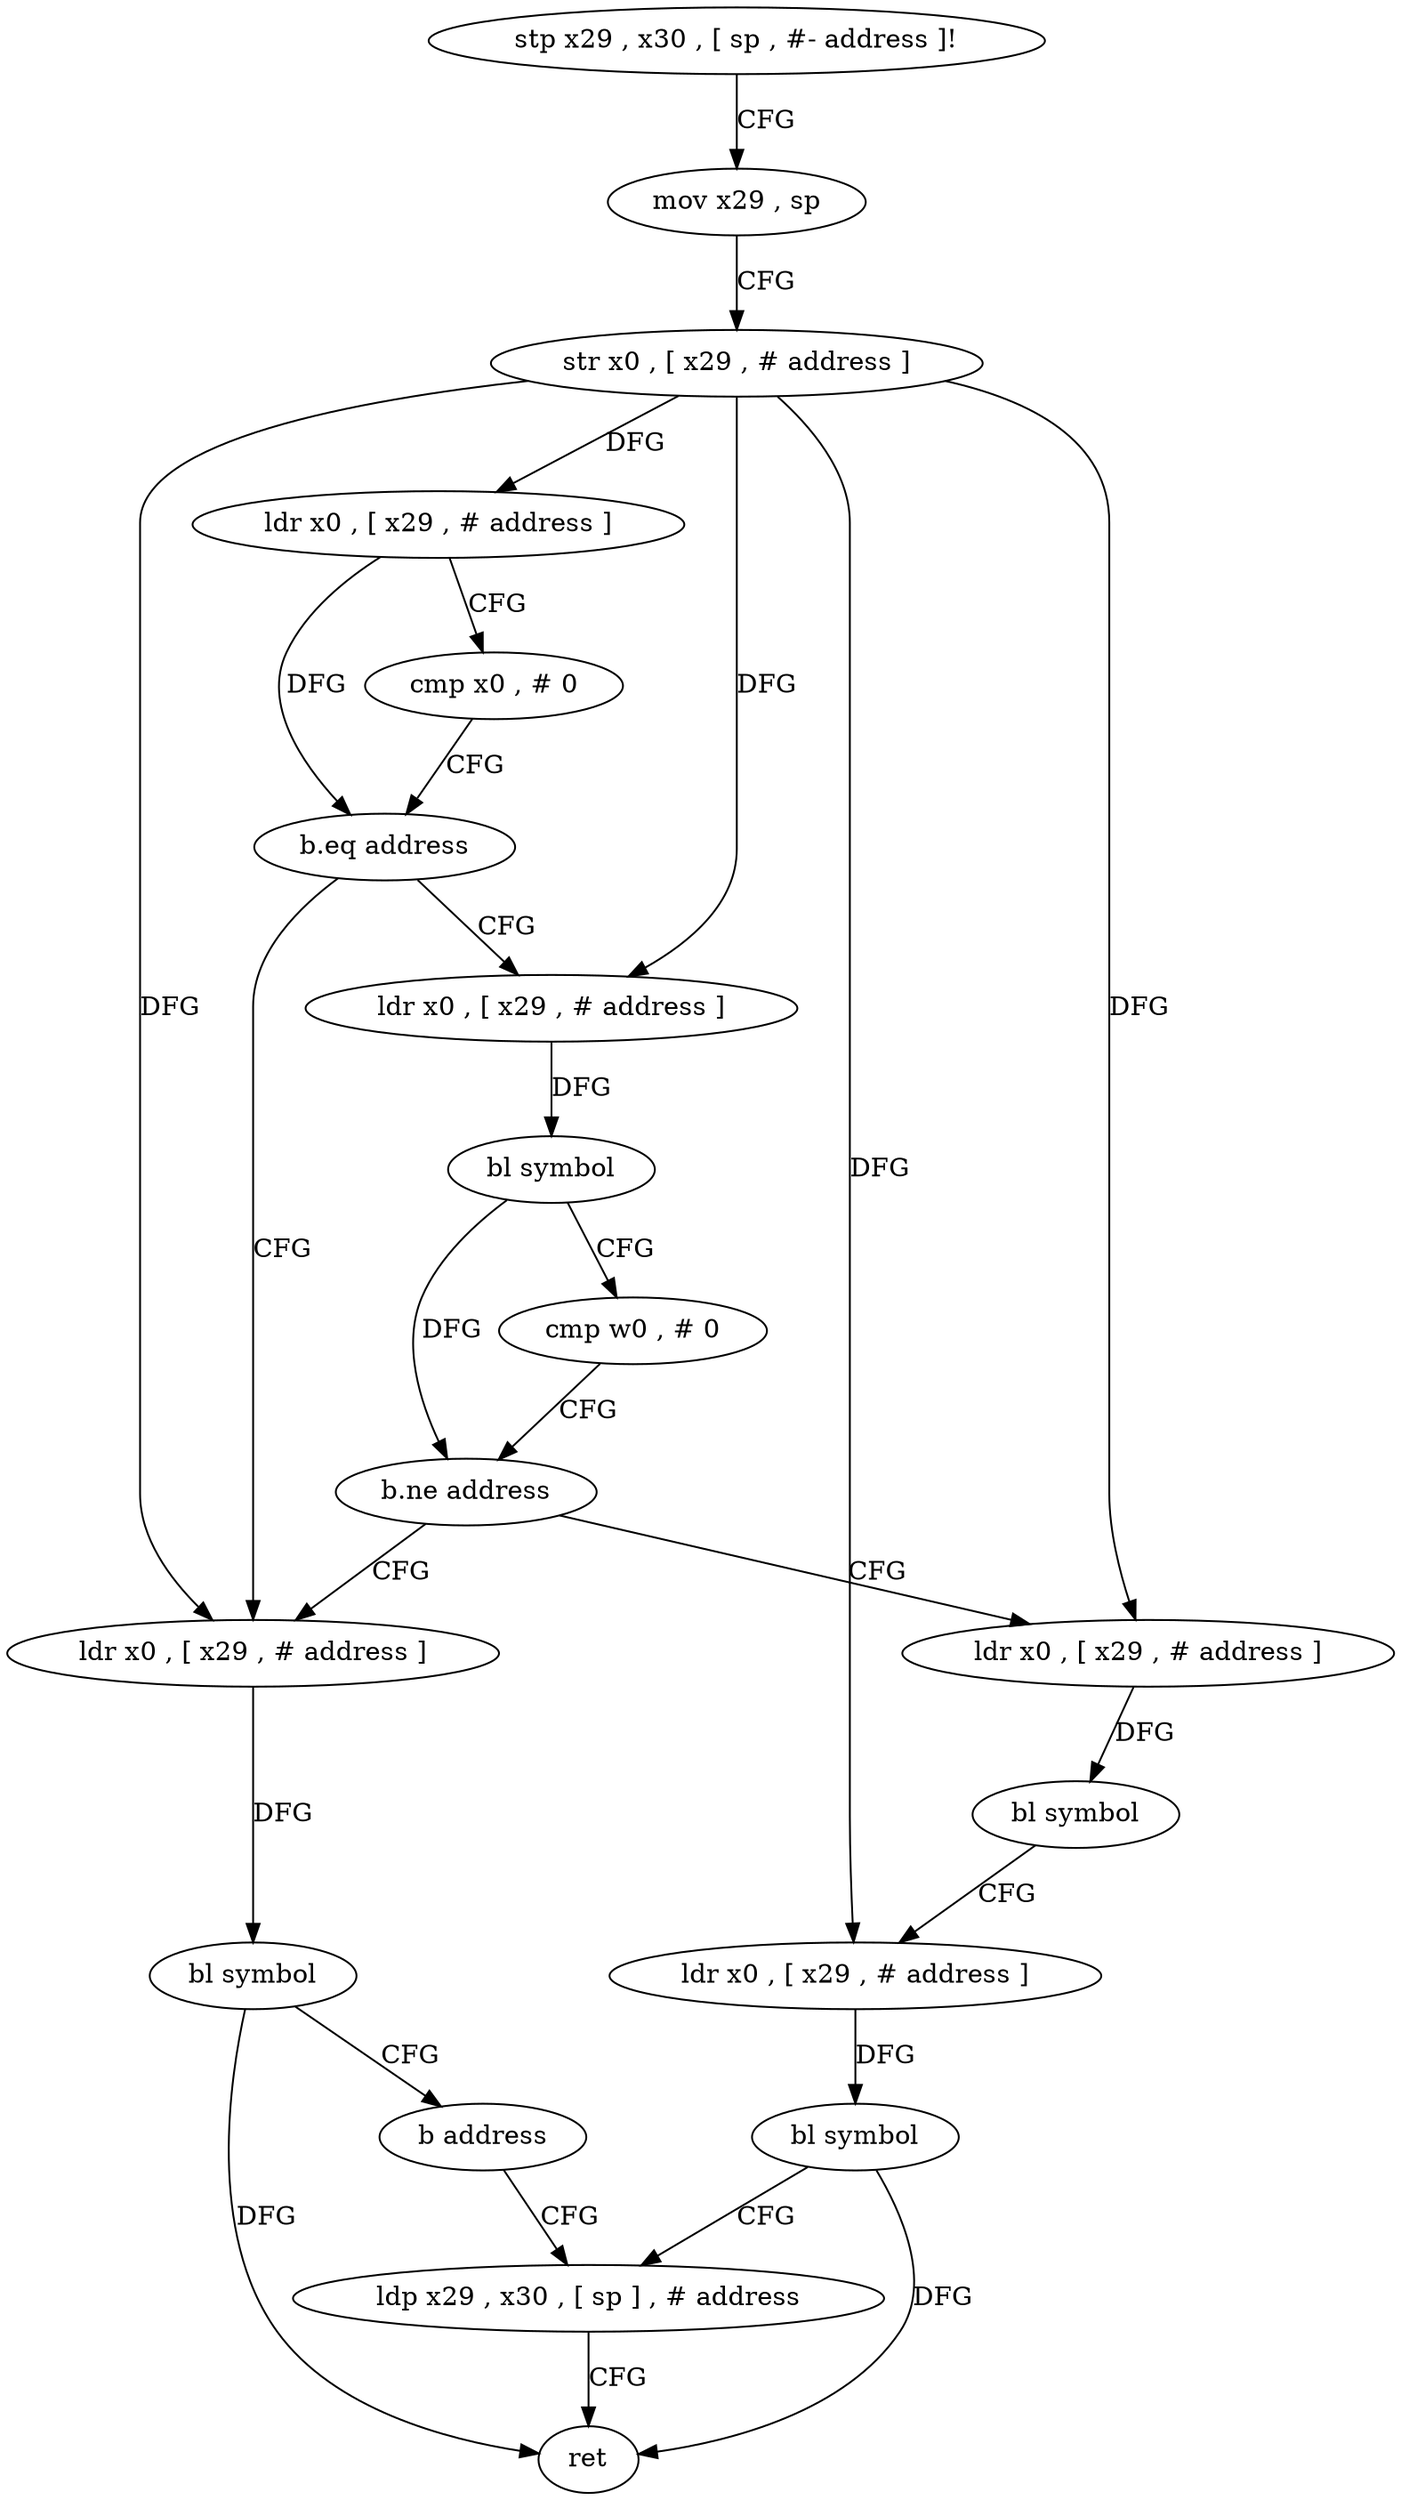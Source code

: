 digraph "func" {
"4302320" [label = "stp x29 , x30 , [ sp , #- address ]!" ]
"4302324" [label = "mov x29 , sp" ]
"4302328" [label = "str x0 , [ x29 , # address ]" ]
"4302332" [label = "ldr x0 , [ x29 , # address ]" ]
"4302336" [label = "cmp x0 , # 0" ]
"4302340" [label = "b.eq address" ]
"4302360" [label = "ldr x0 , [ x29 , # address ]" ]
"4302344" [label = "ldr x0 , [ x29 , # address ]" ]
"4302364" [label = "bl symbol" ]
"4302368" [label = "b address" ]
"4302388" [label = "ldp x29 , x30 , [ sp ] , # address" ]
"4302348" [label = "bl symbol" ]
"4302352" [label = "cmp w0 , # 0" ]
"4302356" [label = "b.ne address" ]
"4302372" [label = "ldr x0 , [ x29 , # address ]" ]
"4302392" [label = "ret" ]
"4302376" [label = "bl symbol" ]
"4302380" [label = "ldr x0 , [ x29 , # address ]" ]
"4302384" [label = "bl symbol" ]
"4302320" -> "4302324" [ label = "CFG" ]
"4302324" -> "4302328" [ label = "CFG" ]
"4302328" -> "4302332" [ label = "DFG" ]
"4302328" -> "4302360" [ label = "DFG" ]
"4302328" -> "4302344" [ label = "DFG" ]
"4302328" -> "4302372" [ label = "DFG" ]
"4302328" -> "4302380" [ label = "DFG" ]
"4302332" -> "4302336" [ label = "CFG" ]
"4302332" -> "4302340" [ label = "DFG" ]
"4302336" -> "4302340" [ label = "CFG" ]
"4302340" -> "4302360" [ label = "CFG" ]
"4302340" -> "4302344" [ label = "CFG" ]
"4302360" -> "4302364" [ label = "DFG" ]
"4302344" -> "4302348" [ label = "DFG" ]
"4302364" -> "4302368" [ label = "CFG" ]
"4302364" -> "4302392" [ label = "DFG" ]
"4302368" -> "4302388" [ label = "CFG" ]
"4302388" -> "4302392" [ label = "CFG" ]
"4302348" -> "4302352" [ label = "CFG" ]
"4302348" -> "4302356" [ label = "DFG" ]
"4302352" -> "4302356" [ label = "CFG" ]
"4302356" -> "4302372" [ label = "CFG" ]
"4302356" -> "4302360" [ label = "CFG" ]
"4302372" -> "4302376" [ label = "DFG" ]
"4302376" -> "4302380" [ label = "CFG" ]
"4302380" -> "4302384" [ label = "DFG" ]
"4302384" -> "4302388" [ label = "CFG" ]
"4302384" -> "4302392" [ label = "DFG" ]
}
